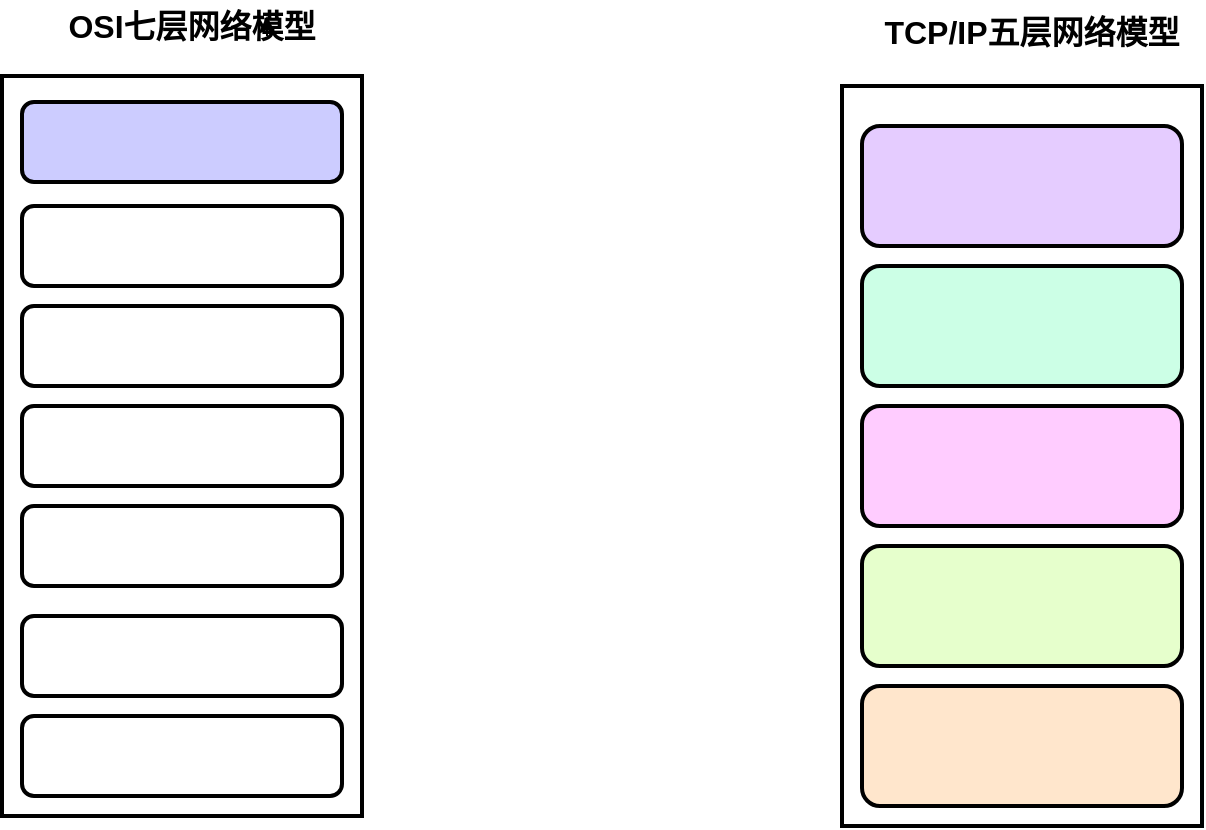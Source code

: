 <mxfile version="13.5.5" type="github">
  <diagram id="fyQiEjZqdnbp0dB6i7Sd" name="第 1 页">
    <mxGraphModel dx="1038" dy="547" grid="1" gridSize="10" guides="1" tooltips="1" connect="1" arrows="1" fold="1" page="1" pageScale="1" pageWidth="827" pageHeight="1169" math="0" shadow="0">
      <root>
        <mxCell id="0" />
        <mxCell id="1" parent="0" />
        <mxCell id="GJ8t27TSqkqDki7TxKRD-2" value="" style="rounded=0;whiteSpace=wrap;html=1;strokeWidth=2;" vertex="1" parent="1">
          <mxGeometry x="100" y="100" width="180" height="370" as="geometry" />
        </mxCell>
        <mxCell id="GJ8t27TSqkqDki7TxKRD-4" value="OSI七层网络模型" style="text;html=1;strokeColor=none;fillColor=none;align=center;verticalAlign=middle;whiteSpace=wrap;rounded=0;fontFamily=Helvetica;fontSize=16;fontStyle=1" vertex="1" parent="1">
          <mxGeometry x="120" y="70" width="150" height="10" as="geometry" />
        </mxCell>
        <mxCell id="GJ8t27TSqkqDki7TxKRD-5" style="edgeStyle=orthogonalEdgeStyle;rounded=0;orthogonalLoop=1;jettySize=auto;html=1;exitX=0.75;exitY=1;exitDx=0;exitDy=0;entryX=0.75;entryY=0;entryDx=0;entryDy=0;fontFamily=Helvetica;fontSize=16;" edge="1" parent="1" source="GJ8t27TSqkqDki7TxKRD-4" target="GJ8t27TSqkqDki7TxKRD-4">
          <mxGeometry relative="1" as="geometry" />
        </mxCell>
        <mxCell id="GJ8t27TSqkqDki7TxKRD-7" value="TCP/IP五层网络模型" style="text;html=1;strokeColor=none;fillColor=none;align=center;verticalAlign=middle;whiteSpace=wrap;rounded=0;fontFamily=Helvetica;fontSize=16;fontStyle=1" vertex="1" parent="1">
          <mxGeometry x="530" y="70" width="170" height="15" as="geometry" />
        </mxCell>
        <mxCell id="GJ8t27TSqkqDki7TxKRD-8" value="" style="rounded=1;whiteSpace=wrap;html=1;strokeWidth=2;fontFamily=Helvetica;fontSize=16;spacingBottom=-7;" vertex="1" parent="1">
          <mxGeometry x="110" y="420" width="160" height="40" as="geometry" />
        </mxCell>
        <mxCell id="GJ8t27TSqkqDki7TxKRD-13" value="" style="rounded=0;whiteSpace=wrap;html=1;strokeWidth=2;" vertex="1" parent="1">
          <mxGeometry x="520" y="105" width="180" height="370" as="geometry" />
        </mxCell>
        <mxCell id="GJ8t27TSqkqDki7TxKRD-14" value="" style="rounded=1;whiteSpace=wrap;html=1;strokeWidth=2;fontFamily=Helvetica;fontSize=16;spacingBottom=-7;fillColor=#FFE6CC;" vertex="1" parent="1">
          <mxGeometry x="530" y="405" width="160" height="60" as="geometry" />
        </mxCell>
        <mxCell id="GJ8t27TSqkqDki7TxKRD-15" value="" style="rounded=1;whiteSpace=wrap;html=1;strokeWidth=2;fontFamily=Helvetica;fontSize=16;spacingBottom=-7;fillColor=#E6FFCC;" vertex="1" parent="1">
          <mxGeometry x="530" y="335" width="160" height="60" as="geometry" />
        </mxCell>
        <mxCell id="GJ8t27TSqkqDki7TxKRD-16" value="" style="rounded=1;whiteSpace=wrap;html=1;strokeWidth=2;fontFamily=Helvetica;fontSize=16;spacingBottom=-7;fillColor=#FFCCFF;" vertex="1" parent="1">
          <mxGeometry x="530" y="265" width="160" height="60" as="geometry" />
        </mxCell>
        <mxCell id="GJ8t27TSqkqDki7TxKRD-17" value="" style="rounded=1;whiteSpace=wrap;html=1;strokeWidth=2;fontFamily=Helvetica;fontSize=16;spacingBottom=-7;fillColor=#CCFFE6;" vertex="1" parent="1">
          <mxGeometry x="530" y="195" width="160" height="60" as="geometry" />
        </mxCell>
        <mxCell id="GJ8t27TSqkqDki7TxKRD-18" value="" style="rounded=1;whiteSpace=wrap;html=1;strokeWidth=2;fontFamily=Helvetica;fontSize=16;spacingBottom=-7;fillColor=#E5CCFF;" vertex="1" parent="1">
          <mxGeometry x="530" y="125" width="160" height="60" as="geometry" />
        </mxCell>
        <mxCell id="GJ8t27TSqkqDki7TxKRD-19" value="" style="rounded=1;whiteSpace=wrap;html=1;strokeWidth=2;fontFamily=Helvetica;fontSize=16;spacingBottom=-7;" vertex="1" parent="1">
          <mxGeometry x="110" y="370" width="160" height="40" as="geometry" />
        </mxCell>
        <mxCell id="GJ8t27TSqkqDki7TxKRD-20" value="" style="rounded=1;whiteSpace=wrap;html=1;strokeWidth=2;fontFamily=Helvetica;fontSize=16;spacingBottom=-7;" vertex="1" parent="1">
          <mxGeometry x="110" y="315" width="160" height="40" as="geometry" />
        </mxCell>
        <mxCell id="GJ8t27TSqkqDki7TxKRD-21" value="" style="rounded=1;whiteSpace=wrap;html=1;strokeWidth=2;fontFamily=Helvetica;fontSize=16;spacingBottom=-7;" vertex="1" parent="1">
          <mxGeometry x="110" y="265" width="160" height="40" as="geometry" />
        </mxCell>
        <mxCell id="GJ8t27TSqkqDki7TxKRD-22" value="" style="rounded=1;whiteSpace=wrap;html=1;strokeWidth=2;fontFamily=Helvetica;fontSize=16;spacingBottom=-7;" vertex="1" parent="1">
          <mxGeometry x="110" y="215" width="160" height="40" as="geometry" />
        </mxCell>
        <mxCell id="GJ8t27TSqkqDki7TxKRD-23" value="" style="rounded=1;whiteSpace=wrap;html=1;strokeWidth=2;fontFamily=Helvetica;fontSize=16;spacingBottom=-7;" vertex="1" parent="1">
          <mxGeometry x="110" y="165" width="160" height="40" as="geometry" />
        </mxCell>
        <mxCell id="GJ8t27TSqkqDki7TxKRD-24" value="" style="rounded=1;whiteSpace=wrap;html=1;strokeWidth=2;fontFamily=Helvetica;fontSize=16;spacingBottom=-7;fillColor=#CCCCFF;" vertex="1" parent="1">
          <mxGeometry x="110" y="113" width="160" height="40" as="geometry" />
        </mxCell>
      </root>
    </mxGraphModel>
  </diagram>
</mxfile>
